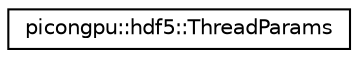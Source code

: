 digraph "Graphical Class Hierarchy"
{
 // LATEX_PDF_SIZE
  edge [fontname="Helvetica",fontsize="10",labelfontname="Helvetica",labelfontsize="10"];
  node [fontname="Helvetica",fontsize="10",shape=record];
  rankdir="LR";
  Node0 [label="picongpu::hdf5::ThreadParams",height=0.2,width=0.4,color="black", fillcolor="white", style="filled",URL="$structpicongpu_1_1hdf5_1_1_thread_params.html",tooltip=" "];
}
